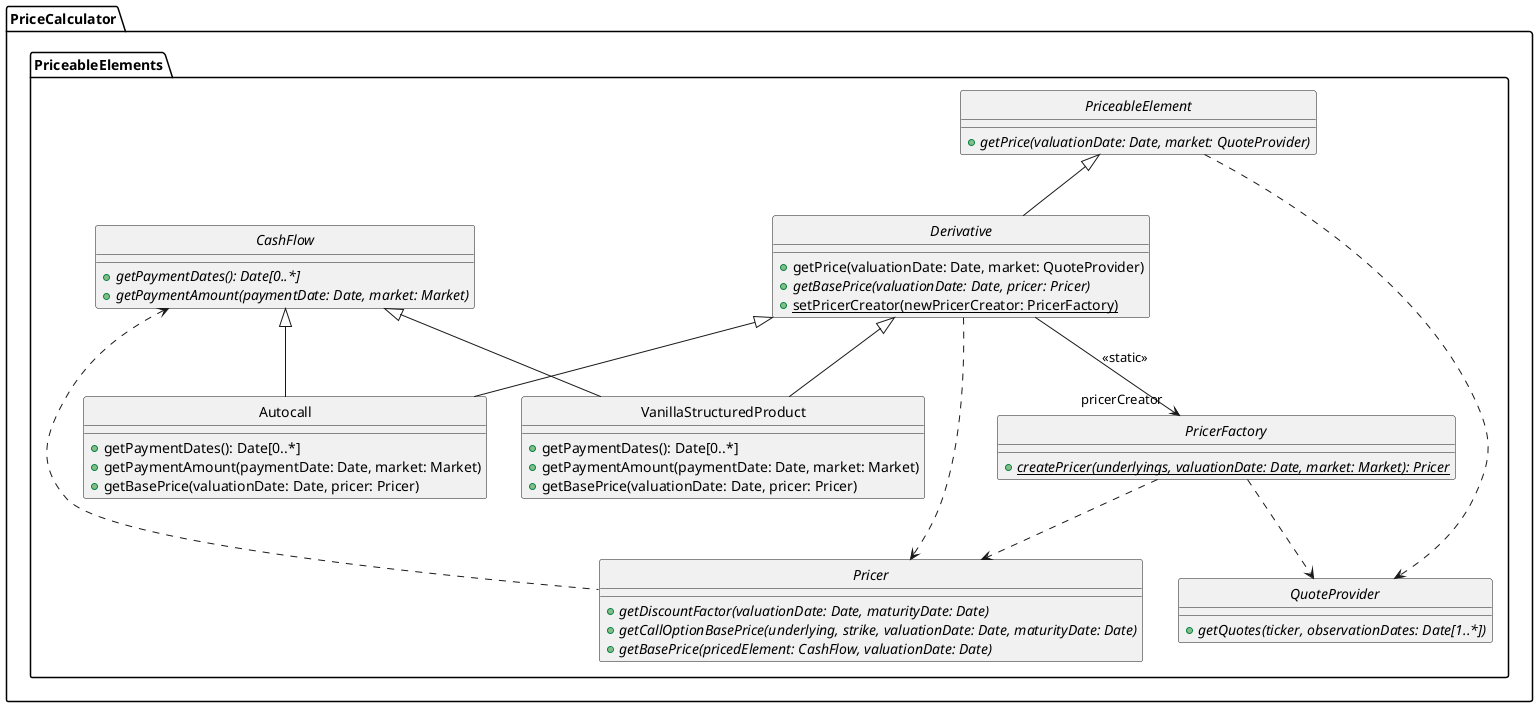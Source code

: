 @startuml
hide circles


!startsub PriceableElement
package PriceCalculator
{
    package PriceableElements
    {
        abstract class PriceableElement
        {
            {abstract} +getPrice(valuationDate: Date, market: QuoteProvider)
        }
    }
}
!endsub


!startsub CashFlow
package PriceCalculator
{
    package PriceableElements
    {
        abstract class CashFlow
        {
            {abstract} +getPaymentDates(): Date[0..*]
            {abstract} +getPaymentAmount(paymentDate: Date, market: Market)
        }
    }
}
!endsub


!startsub Derivative
package PriceCalculator
{
    package PriceableElements
    {
        abstract class Derivative
        {
            +getPrice(valuationDate: Date, market: QuoteProvider)
            {abstract} +getBasePrice(valuationDate: Date, pricer: Pricer)
            {static} +setPricerCreator(newPricerCreator: PricerFactory)
        }
    }
}
!endsub



!startsub Pricer
package PriceCalculator
{
    package PriceableElements
    {
        abstract class Pricer
        {
            {abstract} +getDiscountFactor(valuationDate: Date, maturityDate: Date)
            {abstract} +getCallOptionBasePrice(underlying, strike, valuationDate: Date, maturityDate: Date)
            {abstract} +getBasePrice(pricedElement: CashFlow, valuationDate: Date)
        }
    }
}
!endsub


!startsub QuoteProvider
package PriceCalculator
{
    package PriceableElements
    {
        abstract class QuoteProvider
        {
            {abstract} +getQuotes(ticker, observationDates: Date[1..*])
        }
    }
}
!endsub


!startsub PricerFactory
package PriceCalculator
{
    package PriceableElements
    {
        abstract class PricerFactory
        {
            {static} {abstract} +createPricer(underlyings, valuationDate: Date, market: Market): Pricer
        }
    }
}
!endsub


!startsub VanillaStructuredProduct
package PriceCalculator
{
    package PriceableElements
    {
        class VanillaStructuredProduct
        {
            +getPaymentDates(): Date[0..*]
            +getPaymentAmount(paymentDate: Date, market: Market)
            +getBasePrice(valuationDate: Date, pricer: Pricer)
        }
    }
}
!endsub


!startsub Autocall
package PriceCalculator
{
    package PriceableElements
    {
        class Autocall
        {
            +getPaymentDates(): Date[0..*]
            +getPaymentAmount(paymentDate: Date, market: Market)
            +getBasePrice(valuationDate: Date, pricer: Pricer)
        }
    }
}
!endsub


PriceableElement ..> QuoteProvider
Derivative --> "pricerCreator" PricerFactory: <<static>>
Derivative -up-|> PriceableElement
Derivative ..> Pricer
Pricer -up..> CashFlow
VanillaStructuredProduct -up-|> CashFlow
VanillaStructuredProduct -up-|> Derivative
Autocall -up-|> CashFlow
Autocall -up-|> Derivative
PricerFactory ..> Pricer
PricerFactory ..> QuoteProvider


@enduml
